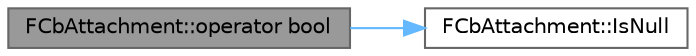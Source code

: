 digraph "FCbAttachment::operator bool"
{
 // INTERACTIVE_SVG=YES
 // LATEX_PDF_SIZE
  bgcolor="transparent";
  edge [fontname=Helvetica,fontsize=10,labelfontname=Helvetica,labelfontsize=10];
  node [fontname=Helvetica,fontsize=10,shape=box,height=0.2,width=0.4];
  rankdir="LR";
  Node1 [id="Node000001",label="FCbAttachment::operator bool",height=0.2,width=0.4,color="gray40", fillcolor="grey60", style="filled", fontcolor="black",tooltip="Whether the attachment has a non-null value."];
  Node1 -> Node2 [id="edge1_Node000001_Node000002",color="steelblue1",style="solid",tooltip=" "];
  Node2 [id="Node000002",label="FCbAttachment::IsNull",height=0.2,width=0.4,color="grey40", fillcolor="white", style="filled",URL="$dd/d6d/classFCbAttachment.html#a4ecba9c4f4bd5b41ccf3998de7781a7a",tooltip="Whether the attachment has a null value."];
}
